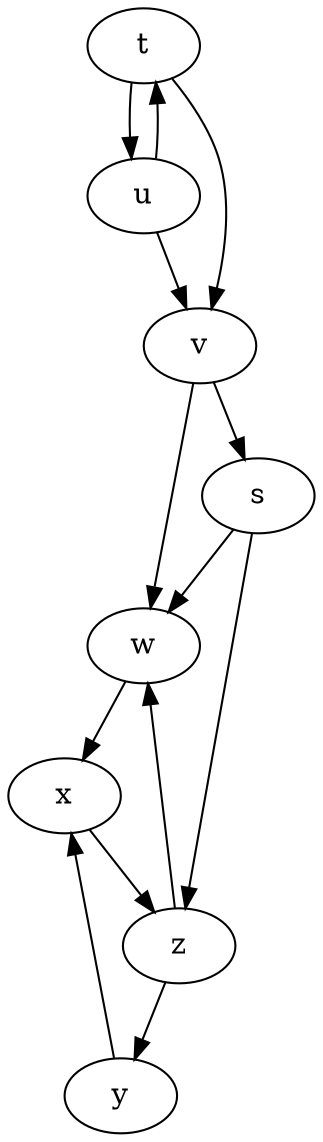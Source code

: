 digraph g { 
s;
s -> w;
s -> z;
t;
t -> u;
t -> v;
u;
u -> v;
u -> t;
v;
v -> w;
v -> s;
w;
w -> x;
x;
x -> z;
y;
y -> x;
z;
z -> w;
z -> y;
} 
